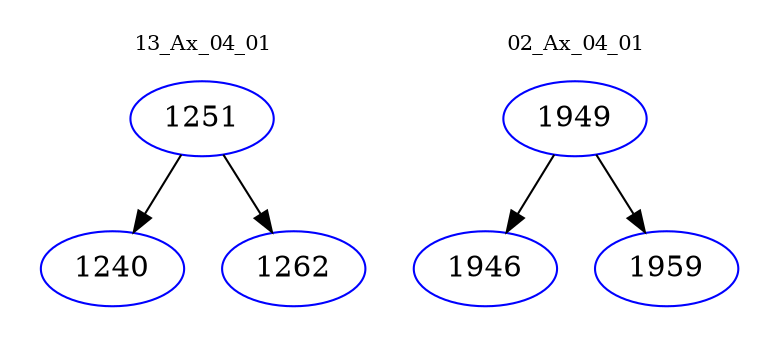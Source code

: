digraph{
subgraph cluster_0 {
color = white
label = "13_Ax_04_01";
fontsize=10;
T0_1251 [label="1251", color="blue"]
T0_1251 -> T0_1240 [color="black"]
T0_1240 [label="1240", color="blue"]
T0_1251 -> T0_1262 [color="black"]
T0_1262 [label="1262", color="blue"]
}
subgraph cluster_1 {
color = white
label = "02_Ax_04_01";
fontsize=10;
T1_1949 [label="1949", color="blue"]
T1_1949 -> T1_1946 [color="black"]
T1_1946 [label="1946", color="blue"]
T1_1949 -> T1_1959 [color="black"]
T1_1959 [label="1959", color="blue"]
}
}
